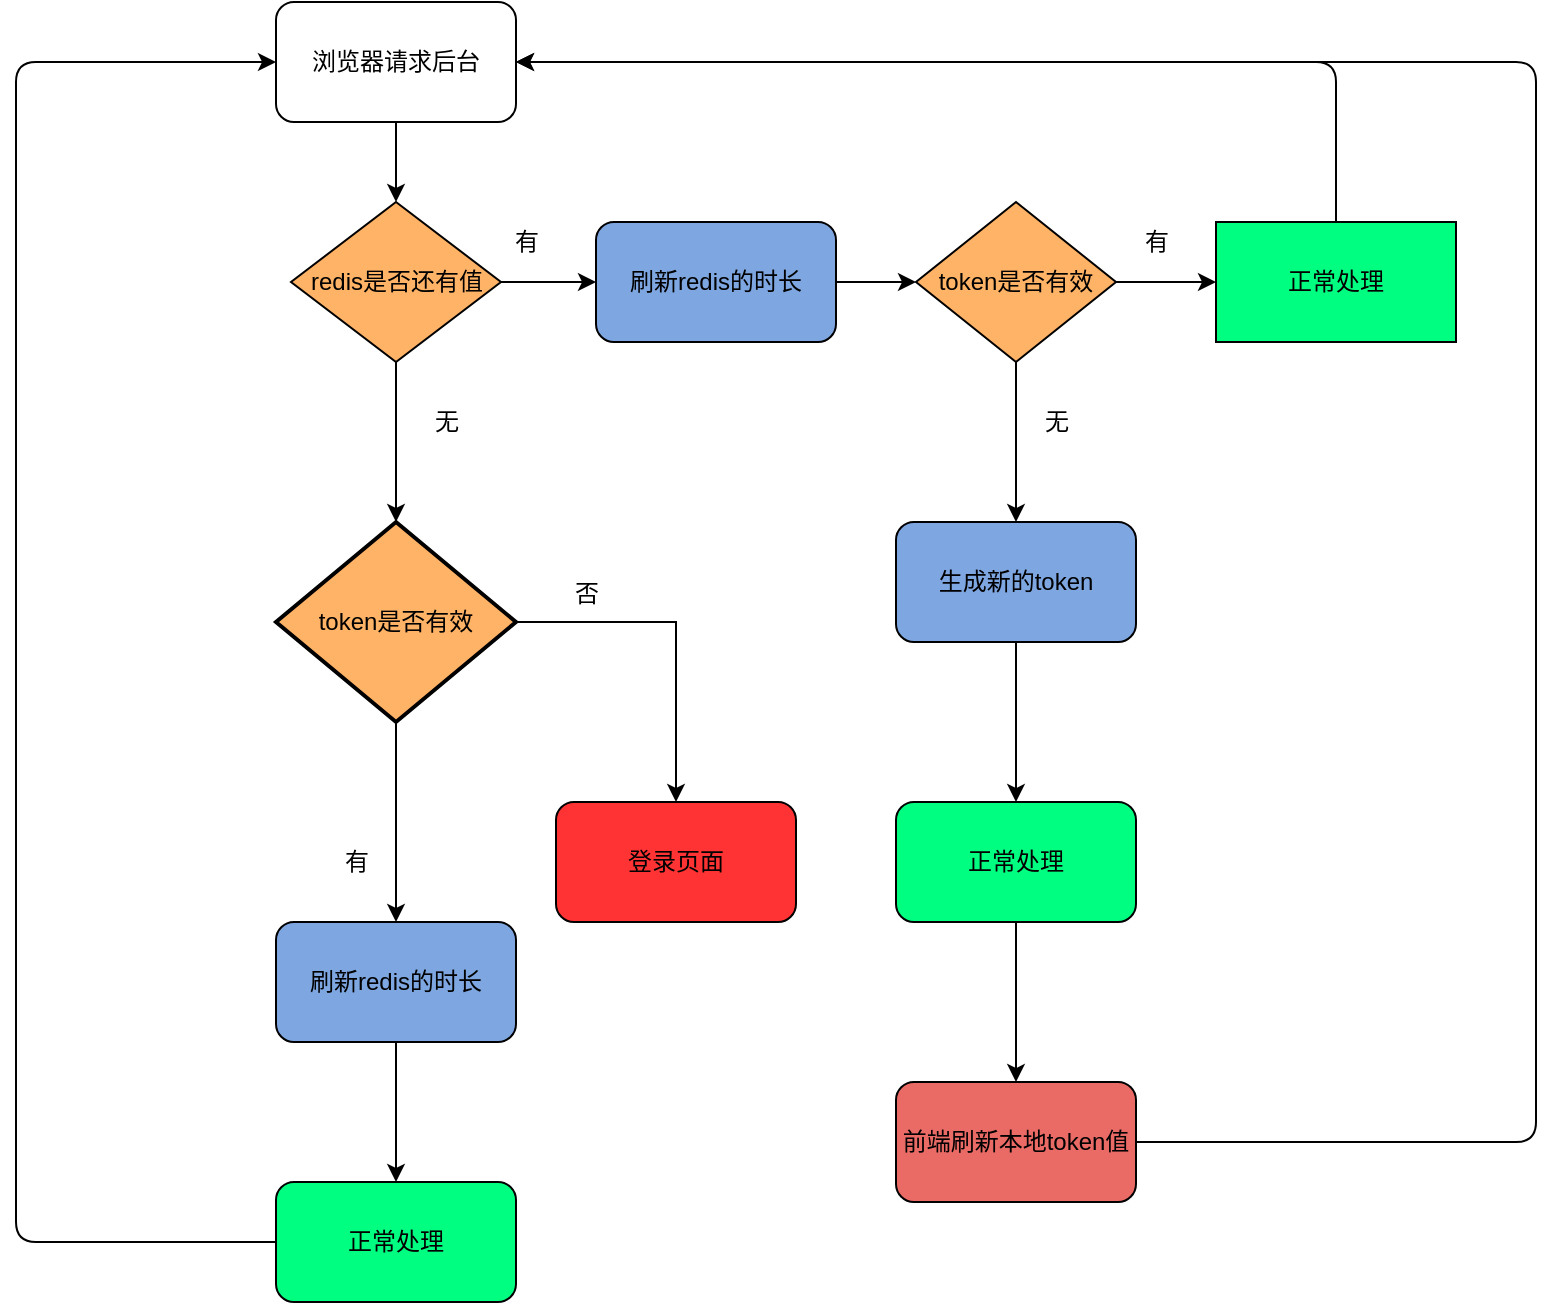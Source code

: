 <mxfile version="12.9.3" type="device"><diagram id="zGu38bBoF3BsgEr2Apkf" name="第 1 页"><mxGraphModel dx="2062" dy="1182" grid="1" gridSize="10" guides="1" tooltips="1" connect="1" arrows="1" fold="1" page="1" pageScale="1" pageWidth="827" pageHeight="1169" math="0" shadow="0"><root><mxCell id="0"/><mxCell id="1" parent="0"/><mxCell id="OBIMCax9Jj_i0Cf-7UjQ-3" value="" style="edgeStyle=orthogonalEdgeStyle;rounded=0;orthogonalLoop=1;jettySize=auto;html=1;" parent="1" source="OBIMCax9Jj_i0Cf-7UjQ-1" target="OBIMCax9Jj_i0Cf-7UjQ-2" edge="1"><mxGeometry relative="1" as="geometry"/></mxCell><mxCell id="OBIMCax9Jj_i0Cf-7UjQ-1" value="浏览器请求后台" style="rounded=1;whiteSpace=wrap;html=1;" parent="1" vertex="1"><mxGeometry x="170" y="60" width="120" height="60" as="geometry"/></mxCell><mxCell id="OBIMCax9Jj_i0Cf-7UjQ-5" value="" style="edgeStyle=orthogonalEdgeStyle;rounded=0;orthogonalLoop=1;jettySize=auto;html=1;entryX=0.5;entryY=0;entryDx=0;entryDy=0;" parent="1" source="OBIMCax9Jj_i0Cf-7UjQ-2" edge="1"><mxGeometry relative="1" as="geometry"><mxPoint x="230" y="320" as="targetPoint"/><Array as="points"/></mxGeometry></mxCell><mxCell id="OBIMCax9Jj_i0Cf-7UjQ-23" value="" style="edgeStyle=orthogonalEdgeStyle;rounded=0;orthogonalLoop=1;jettySize=auto;html=1;" parent="1" source="OBIMCax9Jj_i0Cf-7UjQ-2" target="OBIMCax9Jj_i0Cf-7UjQ-22" edge="1"><mxGeometry relative="1" as="geometry"/></mxCell><mxCell id="OBIMCax9Jj_i0Cf-7UjQ-2" value="redis是否还有值" style="rhombus;whiteSpace=wrap;html=1;fillColor=#FFB366;" parent="1" vertex="1"><mxGeometry x="177.5" y="160" width="105" height="80" as="geometry"/></mxCell><mxCell id="OBIMCax9Jj_i0Cf-7UjQ-6" value="无" style="text;html=1;align=center;verticalAlign=middle;resizable=0;points=[];autosize=1;" parent="1" vertex="1"><mxGeometry x="240" y="260" width="30" height="20" as="geometry"/></mxCell><mxCell id="OBIMCax9Jj_i0Cf-7UjQ-12" value="" style="edgeStyle=orthogonalEdgeStyle;rounded=0;orthogonalLoop=1;jettySize=auto;html=1;" parent="1" source="OBIMCax9Jj_i0Cf-7UjQ-8" edge="1"><mxGeometry relative="1" as="geometry"><mxPoint x="540" y="320" as="targetPoint"/></mxGeometry></mxCell><mxCell id="OBIMCax9Jj_i0Cf-7UjQ-16" value="" style="edgeStyle=orthogonalEdgeStyle;rounded=0;orthogonalLoop=1;jettySize=auto;html=1;" parent="1" source="OBIMCax9Jj_i0Cf-7UjQ-8" target="OBIMCax9Jj_i0Cf-7UjQ-15" edge="1"><mxGeometry relative="1" as="geometry"/></mxCell><mxCell id="OBIMCax9Jj_i0Cf-7UjQ-8" value="token是否有效" style="rhombus;whiteSpace=wrap;html=1;fillColor=#FFB366;" parent="1" vertex="1"><mxGeometry x="490" y="160" width="100" height="80" as="geometry"/></mxCell><mxCell id="OBIMCax9Jj_i0Cf-7UjQ-10" value="有" style="text;html=1;align=center;verticalAlign=middle;resizable=0;points=[];autosize=1;" parent="1" vertex="1"><mxGeometry x="280" y="170" width="30" height="20" as="geometry"/></mxCell><mxCell id="OBIMCax9Jj_i0Cf-7UjQ-13" value="无" style="text;html=1;align=center;verticalAlign=middle;resizable=0;points=[];autosize=1;" parent="1" vertex="1"><mxGeometry x="545" y="260" width="30" height="20" as="geometry"/></mxCell><mxCell id="OBIMCax9Jj_i0Cf-7UjQ-26" value="" style="edgeStyle=orthogonalEdgeStyle;rounded=0;orthogonalLoop=1;jettySize=auto;html=1;" parent="1" source="OBIMCax9Jj_i0Cf-7UjQ-14" target="OBIMCax9Jj_i0Cf-7UjQ-25" edge="1"><mxGeometry relative="1" as="geometry"/></mxCell><mxCell id="OBIMCax9Jj_i0Cf-7UjQ-14" value="生成新的token" style="rounded=1;whiteSpace=wrap;html=1;fillColor=#7EA6E0;" parent="1" vertex="1"><mxGeometry x="480" y="320" width="120" height="60" as="geometry"/></mxCell><mxCell id="OBIMCax9Jj_i0Cf-7UjQ-15" value="正常处理" style="whiteSpace=wrap;html=1;fillColor=#00FF80;" parent="1" vertex="1"><mxGeometry x="640" y="170" width="120" height="60" as="geometry"/></mxCell><mxCell id="OBIMCax9Jj_i0Cf-7UjQ-17" value="" style="endArrow=classic;html=1;exitX=0.5;exitY=0;exitDx=0;exitDy=0;entryX=1;entryY=0.5;entryDx=0;entryDy=0;" parent="1" source="OBIMCax9Jj_i0Cf-7UjQ-15" target="OBIMCax9Jj_i0Cf-7UjQ-1" edge="1"><mxGeometry width="50" height="50" relative="1" as="geometry"><mxPoint x="390" y="430" as="sourcePoint"/><mxPoint x="440" y="380" as="targetPoint"/><Array as="points"><mxPoint x="700" y="90"/></Array></mxGeometry></mxCell><mxCell id="OBIMCax9Jj_i0Cf-7UjQ-18" value="登录页面" style="whiteSpace=wrap;html=1;rounded=1;fillColor=#FF3333;" parent="1" vertex="1"><mxGeometry x="310" y="460" width="120" height="60" as="geometry"/></mxCell><mxCell id="OBIMCax9Jj_i0Cf-7UjQ-21" value="有" style="text;html=1;align=center;verticalAlign=middle;resizable=0;points=[];autosize=1;" parent="1" vertex="1"><mxGeometry x="595" y="170" width="30" height="20" as="geometry"/></mxCell><mxCell id="OBIMCax9Jj_i0Cf-7UjQ-24" value="" style="edgeStyle=orthogonalEdgeStyle;rounded=0;orthogonalLoop=1;jettySize=auto;html=1;" parent="1" source="OBIMCax9Jj_i0Cf-7UjQ-22" target="OBIMCax9Jj_i0Cf-7UjQ-8" edge="1"><mxGeometry relative="1" as="geometry"/></mxCell><mxCell id="OBIMCax9Jj_i0Cf-7UjQ-22" value="刷新redis的时长" style="rounded=1;whiteSpace=wrap;html=1;fillColor=#7EA6E0;" parent="1" vertex="1"><mxGeometry x="330" y="170" width="120" height="60" as="geometry"/></mxCell><mxCell id="OBIMCax9Jj_i0Cf-7UjQ-28" value="" style="edgeStyle=orthogonalEdgeStyle;rounded=0;orthogonalLoop=1;jettySize=auto;html=1;" parent="1" source="OBIMCax9Jj_i0Cf-7UjQ-25" target="OBIMCax9Jj_i0Cf-7UjQ-27" edge="1"><mxGeometry relative="1" as="geometry"/></mxCell><mxCell id="OBIMCax9Jj_i0Cf-7UjQ-25" value="正常处理" style="whiteSpace=wrap;html=1;rounded=1;fillColor=#00FF80;" parent="1" vertex="1"><mxGeometry x="480" y="460" width="120" height="60" as="geometry"/></mxCell><mxCell id="OBIMCax9Jj_i0Cf-7UjQ-27" value="前端刷新本地token值" style="whiteSpace=wrap;html=1;rounded=1;fillColor=#EA6B66;" parent="1" vertex="1"><mxGeometry x="480" y="600" width="120" height="60" as="geometry"/></mxCell><mxCell id="OBIMCax9Jj_i0Cf-7UjQ-29" value="" style="endArrow=classic;html=1;exitX=1;exitY=0.5;exitDx=0;exitDy=0;entryX=1;entryY=0.5;entryDx=0;entryDy=0;" parent="1" source="OBIMCax9Jj_i0Cf-7UjQ-27" target="OBIMCax9Jj_i0Cf-7UjQ-1" edge="1"><mxGeometry width="50" height="50" relative="1" as="geometry"><mxPoint x="390" y="430" as="sourcePoint"/><mxPoint x="120" y="639" as="targetPoint"/><Array as="points"><mxPoint x="800" y="630"/><mxPoint x="800" y="410"/><mxPoint x="800" y="90"/></Array></mxGeometry></mxCell><mxCell id="MF9hUxjXdK1iz2yQvZ9E-8" value="" style="edgeStyle=orthogonalEdgeStyle;rounded=0;orthogonalLoop=1;jettySize=auto;html=1;entryX=0.5;entryY=0;entryDx=0;entryDy=0;" edge="1" parent="1" source="MF9hUxjXdK1iz2yQvZ9E-6" target="OBIMCax9Jj_i0Cf-7UjQ-18"><mxGeometry relative="1" as="geometry"><mxPoint x="370" y="370" as="targetPoint"/></mxGeometry></mxCell><mxCell id="MF9hUxjXdK1iz2yQvZ9E-11" value="" style="edgeStyle=orthogonalEdgeStyle;rounded=0;orthogonalLoop=1;jettySize=auto;html=1;entryX=0.5;entryY=0;entryDx=0;entryDy=0;" edge="1" parent="1" source="MF9hUxjXdK1iz2yQvZ9E-6" target="MF9hUxjXdK1iz2yQvZ9E-12"><mxGeometry relative="1" as="geometry"><mxPoint x="230" y="500" as="targetPoint"/></mxGeometry></mxCell><mxCell id="MF9hUxjXdK1iz2yQvZ9E-6" value="token是否有效" style="strokeWidth=2;html=1;shape=mxgraph.flowchart.decision;whiteSpace=wrap;fillColor=#FFB366;" vertex="1" parent="1"><mxGeometry x="170" y="320" width="120" height="100" as="geometry"/></mxCell><mxCell id="MF9hUxjXdK1iz2yQvZ9E-9" value="否" style="text;html=1;align=center;verticalAlign=middle;resizable=0;points=[];autosize=1;" vertex="1" parent="1"><mxGeometry x="310" y="346" width="30" height="20" as="geometry"/></mxCell><mxCell id="MF9hUxjXdK1iz2yQvZ9E-12" value="刷新redis的时长" style="rounded=1;whiteSpace=wrap;html=1;fillColor=#7EA6E0;" vertex="1" parent="1"><mxGeometry x="170" y="520" width="120" height="60" as="geometry"/></mxCell><mxCell id="MF9hUxjXdK1iz2yQvZ9E-13" value="有" style="text;html=1;align=center;verticalAlign=middle;resizable=0;points=[];autosize=1;" vertex="1" parent="1"><mxGeometry x="195" y="480" width="30" height="20" as="geometry"/></mxCell><mxCell id="MF9hUxjXdK1iz2yQvZ9E-16" value="" style="endArrow=classic;html=1;exitX=0;exitY=0.5;exitDx=0;exitDy=0;entryX=0;entryY=0.5;entryDx=0;entryDy=0;" edge="1" parent="1" source="MF9hUxjXdK1iz2yQvZ9E-15" target="OBIMCax9Jj_i0Cf-7UjQ-1"><mxGeometry width="50" height="50" relative="1" as="geometry"><mxPoint x="850" y="630" as="sourcePoint"/><mxPoint x="900" y="580" as="targetPoint"/><Array as="points"><mxPoint x="40" y="680"/><mxPoint x="40" y="90"/></Array></mxGeometry></mxCell><mxCell id="MF9hUxjXdK1iz2yQvZ9E-15" value="正常处理" style="rounded=1;whiteSpace=wrap;html=1;fillColor=#00FF80;" vertex="1" parent="1"><mxGeometry x="170" y="650" width="120" height="60" as="geometry"/></mxCell><mxCell id="MF9hUxjXdK1iz2yQvZ9E-18" value="" style="endArrow=classic;html=1;exitX=0.5;exitY=1;exitDx=0;exitDy=0;" edge="1" parent="1" source="MF9hUxjXdK1iz2yQvZ9E-12" target="MF9hUxjXdK1iz2yQvZ9E-15"><mxGeometry width="50" height="50" relative="1" as="geometry"><mxPoint x="230" y="580" as="sourcePoint"/><mxPoint x="230" y="720" as="targetPoint"/></mxGeometry></mxCell></root></mxGraphModel></diagram></mxfile>